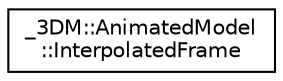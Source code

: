 digraph "Graphical Class Hierarchy"
{
 // INTERACTIVE_SVG=YES
 // LATEX_PDF_SIZE
  edge [fontname="Helvetica",fontsize="10",labelfontname="Helvetica",labelfontsize="10"];
  node [fontname="Helvetica",fontsize="10",shape=record];
  rankdir="LR";
  Node0 [label="_3DM::AnimatedModel\l::InterpolatedFrame",height=0.2,width=0.4,color="black", fillcolor="white", style="filled",URL="$db/d17/struct__3_d_m_1_1_animated_model_1_1_interpolated_frame.html",tooltip=" "];
}
